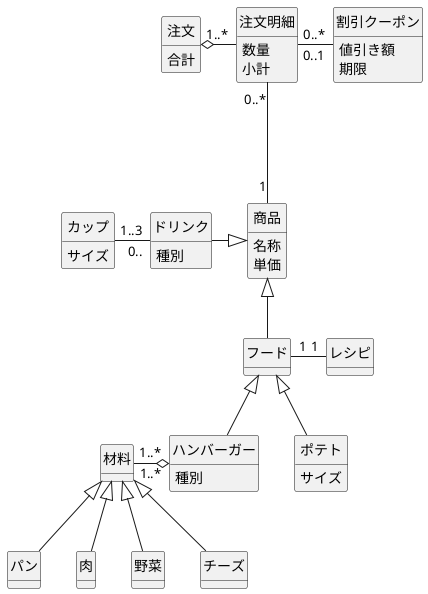 @startuml
    class "注文"{
        合計
    }
    class "注文明細"{
        数量
        小計
    }
    class "割引クーポン"{
        値引き額
        期限
    }
    class "カップ"{
        サイズ
    }
    class "ドリンク"{
        種別
    }
    class "フード"{
    }
    class "商品"{
        名称
        単価
    }
    class "材料"{
    }
    class "ハンバーガー"{
        種別
    }
    class "レシピ"{
    }
    class "ポテト"{
        サイズ
    }
    class "パン"{
    }
    class "肉"{
    }
    class "野菜"{
    }
    class "チーズ"{
    }
    注文 "1..*" o-right- 注文明細
    注文明細 "0..*" -right- "0..1" 割引クーポン
    注文明細 "0..*" --- "1" 商品
    カップ "1..3" -right- "0.." ドリンク
    ドリンク -right-|> 商品
    フード -up-|> 商品
    フード "1" -right- "1" レシピ
    ハンバーガー -up-|> フード
    ポテト -up-|> フード
    ハンバーガー "1..*" o-left- "1..*" 材料
    パン -up-|> 材料
    肉 -up-|> 材料
    野菜 -up-|> 材料
    チーズ -up-|> 材料
    hide circle 
    hide members
    show fields
@enduml